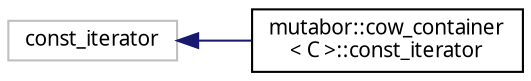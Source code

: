 digraph "Grafische Darstellung der Klassenhierarchie"
{
  edge [fontname="Sans",fontsize="10",labelfontname="Sans",labelfontsize="10"];
  node [fontname="Sans",fontsize="10",shape=record];
  rankdir="LR";
  Node372 [label="const_iterator",height=0.2,width=0.4,color="grey75", fillcolor="white", style="filled"];
  Node372 -> Node0 [dir="back",color="midnightblue",fontsize="10",style="solid",fontname="Sans"];
  Node0 [label="mutabor::cow_container\l\< C \>::const_iterator",height=0.2,width=0.4,color="black", fillcolor="white", style="filled",URL="$d5/d2c/classmutabor_1_1cow__container_1_1const__iterator.html"];
}
